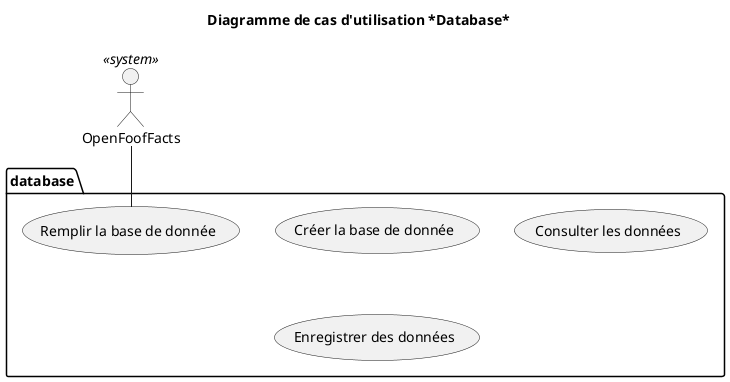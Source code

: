 @startuml 02_uc_database
title Diagramme de cas d'utilisation *Database*

package database{
    (Créer la base de donnée) as CREATE
    (Remplir la base de donnée) as FILL
    (Consulter les données) as READ
    (Enregistrer des données) as SET
}

actor OpenFoofFacts <<system>>

FILL -u- OpenFoofFacts

@enduml